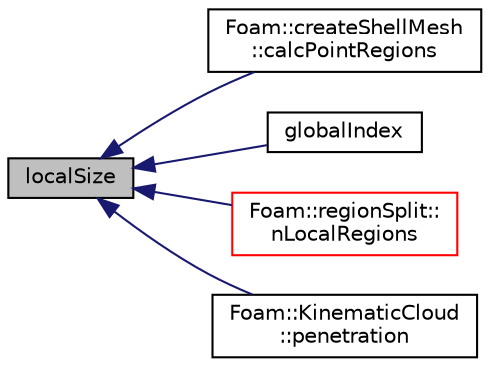 digraph "localSize"
{
  bgcolor="transparent";
  edge [fontname="Helvetica",fontsize="10",labelfontname="Helvetica",labelfontsize="10"];
  node [fontname="Helvetica",fontsize="10",shape=record];
  rankdir="LR";
  Node1 [label="localSize",height=0.2,width=0.4,color="black", fillcolor="grey75", style="filled", fontcolor="black"];
  Node1 -> Node2 [dir="back",color="midnightblue",fontsize="10",style="solid",fontname="Helvetica"];
  Node2 [label="Foam::createShellMesh\l::calcPointRegions",height=0.2,width=0.4,color="black",URL="$a00435.html#abd09fd2558d9fc41e9a503ce2976fe5f",tooltip="Helper: calculate point regions. The point region is the. "];
  Node1 -> Node3 [dir="back",color="midnightblue",fontsize="10",style="solid",fontname="Helvetica"];
  Node3 [label="globalIndex",height=0.2,width=0.4,color="black",URL="$a00931.html#a39ebbeaca6850dfbcf3f8c2d7305feb9",tooltip="Construct from local max size. Does communication with default. "];
  Node1 -> Node4 [dir="back",color="midnightblue",fontsize="10",style="solid",fontname="Helvetica"];
  Node4 [label="Foam::regionSplit::\lnLocalRegions",height=0.2,width=0.4,color="red",URL="$a02142.html#abb30b377ae0b502454a8de06f7ac82ad",tooltip="Return local number of regions. "];
  Node1 -> Node5 [dir="back",color="midnightblue",fontsize="10",style="solid",fontname="Helvetica"];
  Node5 [label="Foam::KinematicCloud\l::penetration",height=0.2,width=0.4,color="black",URL="$a01231.html#aa8e8605f7454fbb76092407fb1906597",tooltip="Penetration for fraction [0-1] of the current total mass. "];
}
